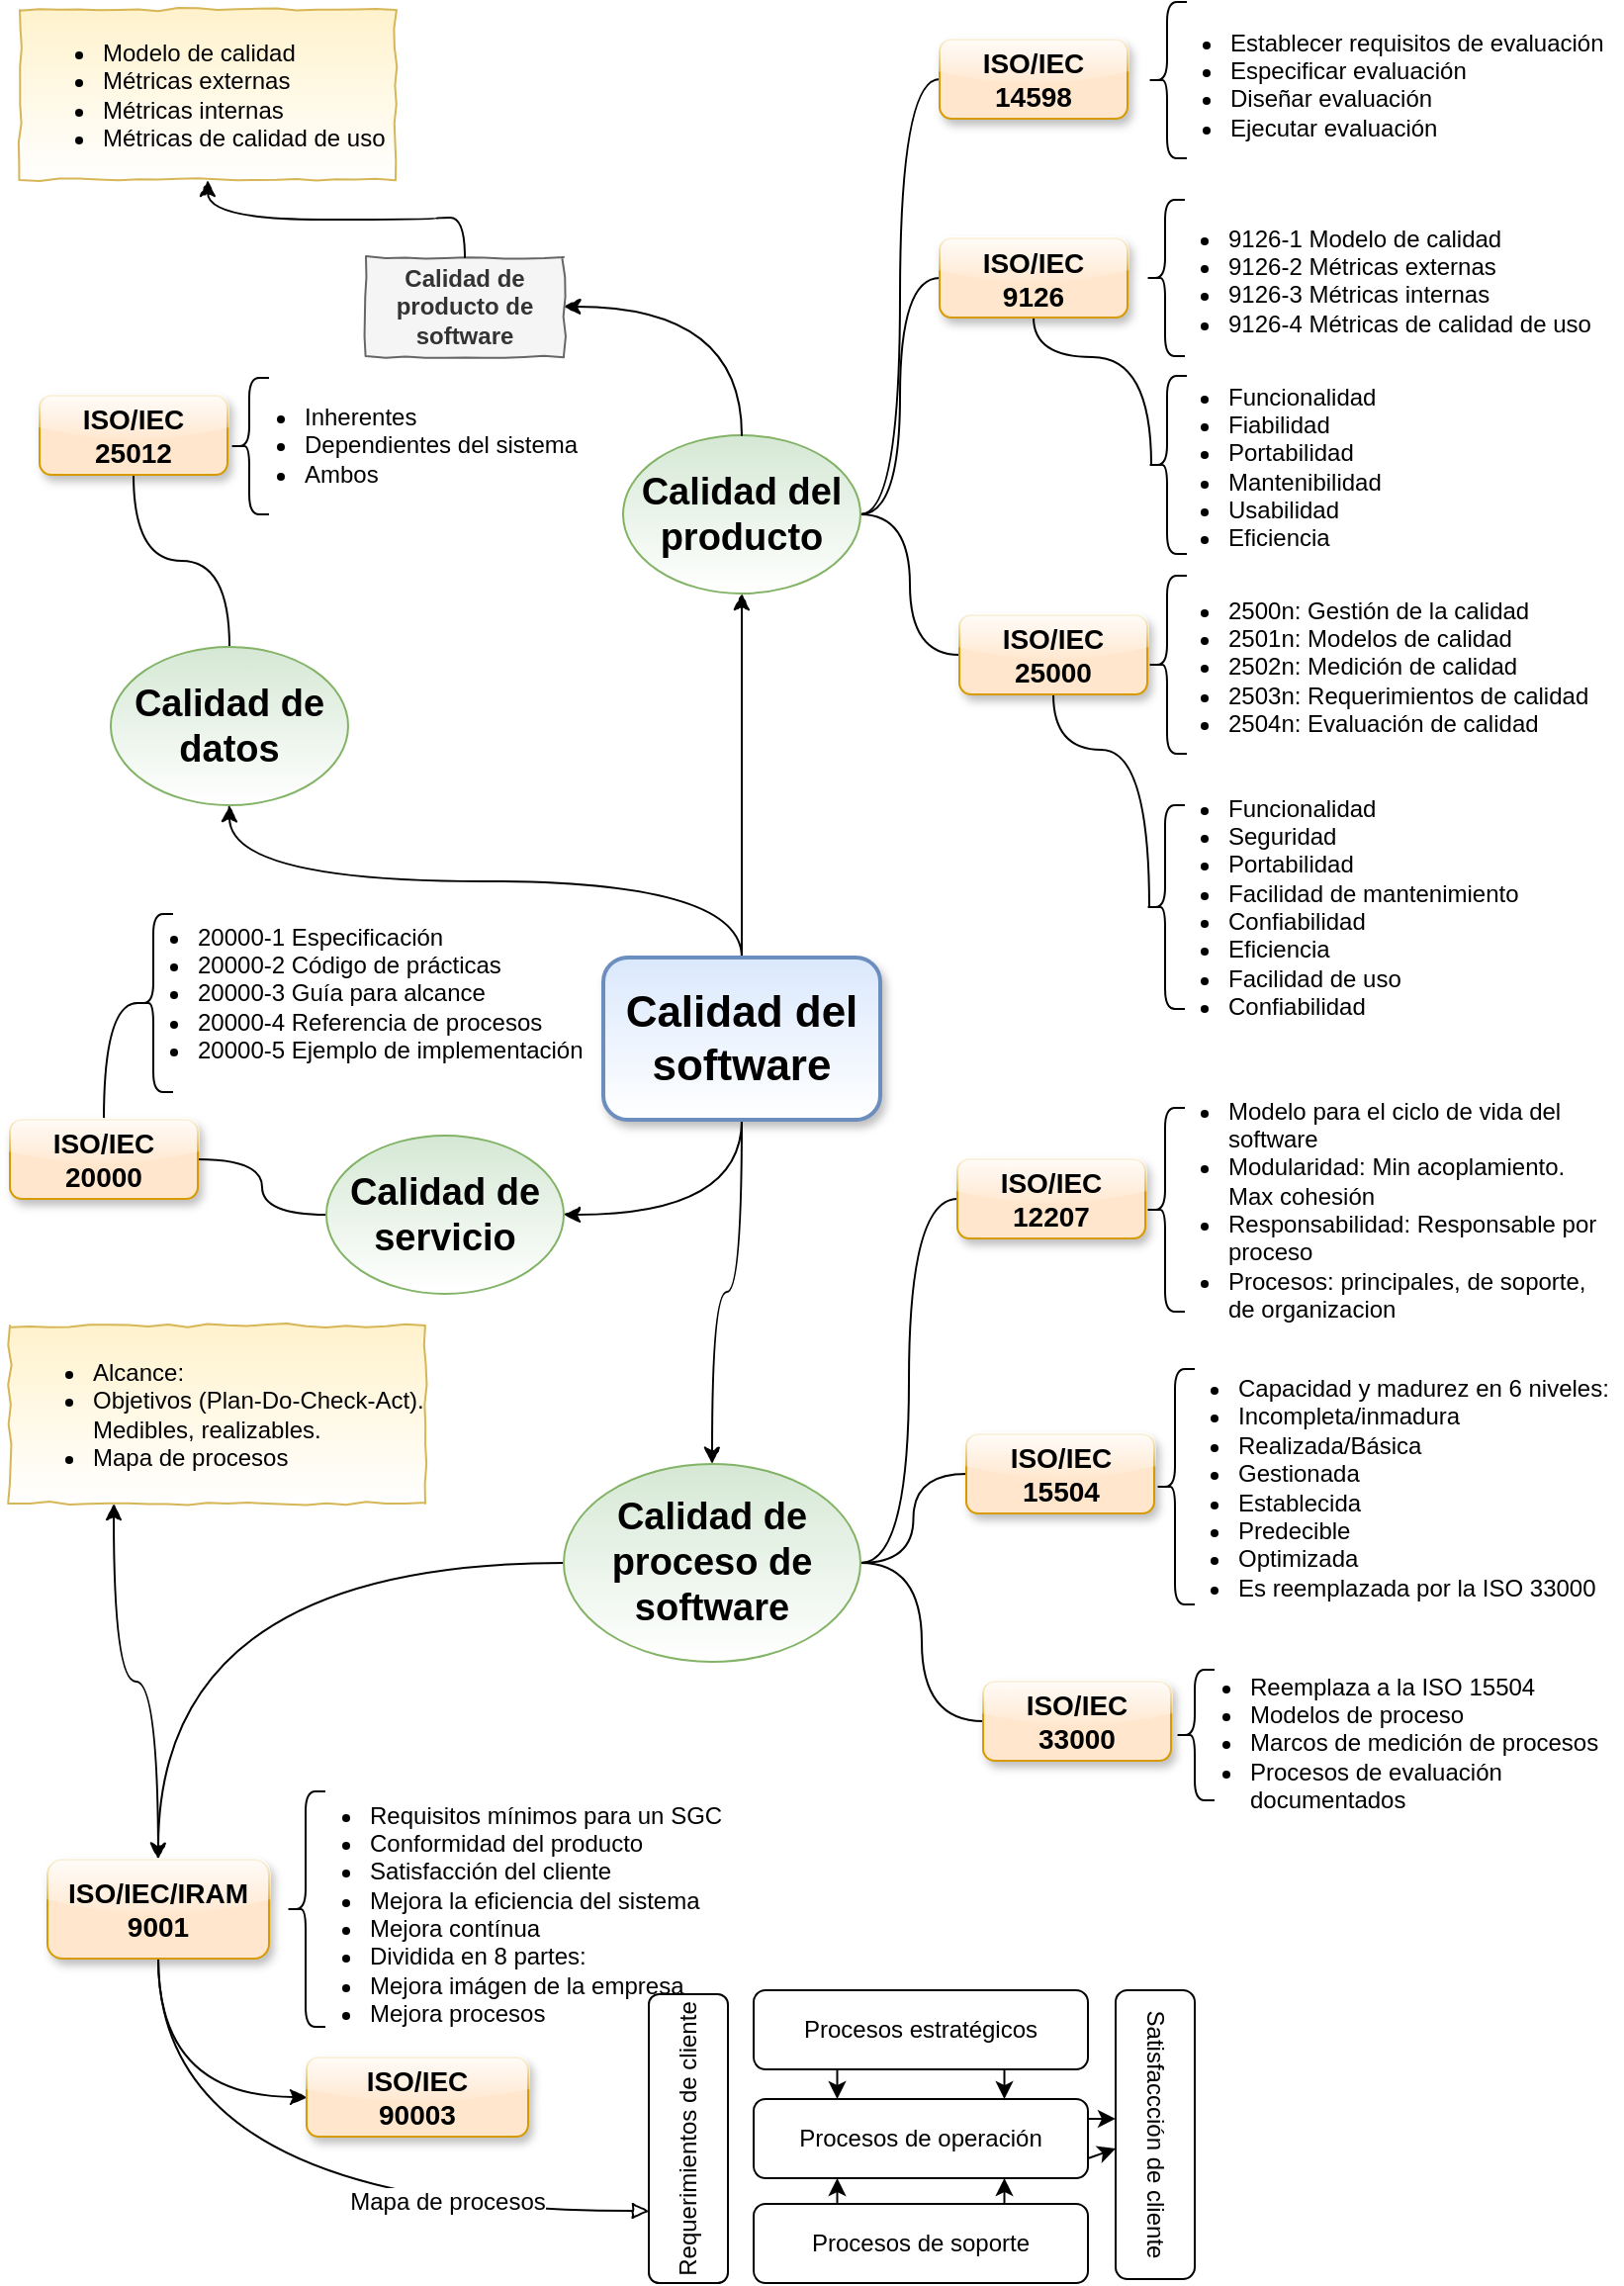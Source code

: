 <mxfile version="10.8.8"><diagram id="dyF4PiZ7sLknxEO85N0I" name="Page-1"><mxGraphModel dx="735" dy="697" grid="1" gridSize="10" guides="1" tooltips="1" connect="1" arrows="1" fold="1" page="1" pageScale="1" pageWidth="827" pageHeight="1169" math="0" shadow="0"><root><mxCell id="0"/><mxCell id="1" parent="0"/><mxCell id="z-kjTzgFeVK8PmVfcl-M-7" value="&lt;ul&gt;&lt;li&gt;Funcionalidad&lt;/li&gt;&lt;li&gt;Fiabilidad&lt;/li&gt;&lt;li&gt;Portabilidad&lt;/li&gt;&lt;li&gt;Mantenibilidad&lt;/li&gt;&lt;li&gt;Usabilidad&lt;/li&gt;&lt;li&gt;Eficiencia&lt;/li&gt;&lt;/ul&gt;" style="text;strokeColor=none;fillColor=none;html=1;whiteSpace=wrap;verticalAlign=middle;overflow=hidden;" vertex="1" parent="1"><mxGeometry x="584" y="189" width="240" height="100" as="geometry"/></mxCell><mxCell id="EB0LPazblmAnptmsRgI--60" style="edgeStyle=orthogonalEdgeStyle;curved=1;comic=1;jumpStyle=sharp;orthogonalLoop=1;jettySize=auto;html=1;entryX=0.5;entryY=1;entryDx=0;entryDy=0;strokeColor=#000000;fontFamily=Comic Sans MS;" parent="1" source="EB0LPazblmAnptmsRgI--1" target="EB0LPazblmAnptmsRgI--2" edge="1"><mxGeometry relative="1" as="geometry"/></mxCell><mxCell id="z-kjTzgFeVK8PmVfcl-M-27" style="edgeStyle=orthogonalEdgeStyle;curved=1;rounded=0;comic=1;orthogonalLoop=1;jettySize=auto;html=1;startArrow=none;startFill=0;endArrow=classic;endFill=1;exitX=0.5;exitY=0;exitDx=0;exitDy=0;" edge="1" parent="1" source="EB0LPazblmAnptmsRgI--1" target="z-kjTzgFeVK8PmVfcl-M-19"><mxGeometry relative="1" as="geometry"/></mxCell><mxCell id="z-kjTzgFeVK8PmVfcl-M-33" style="edgeStyle=orthogonalEdgeStyle;curved=1;rounded=0;comic=1;orthogonalLoop=1;jettySize=auto;html=1;entryX=1;entryY=0.5;entryDx=0;entryDy=0;startArrow=none;startFill=0;endArrow=classic;endFill=1;exitX=0.5;exitY=1;exitDx=0;exitDy=0;" edge="1" parent="1" source="EB0LPazblmAnptmsRgI--1" target="z-kjTzgFeVK8PmVfcl-M-28"><mxGeometry relative="1" as="geometry"/></mxCell><mxCell id="z-kjTzgFeVK8PmVfcl-M-44" style="edgeStyle=orthogonalEdgeStyle;curved=1;rounded=0;comic=1;orthogonalLoop=1;jettySize=auto;html=1;entryX=0.5;entryY=0;entryDx=0;entryDy=0;startArrow=none;startFill=0;endArrow=classic;endFill=1;" edge="1" parent="1" source="EB0LPazblmAnptmsRgI--1" target="z-kjTzgFeVK8PmVfcl-M-35"><mxGeometry relative="1" as="geometry"/></mxCell><mxCell id="EB0LPazblmAnptmsRgI--1" value="&lt;b style=&quot;font-size: 22px&quot;&gt;&lt;font style=&quot;font-size: 22px&quot; face=&quot;Helvetica&quot;&gt;Calidad del software&lt;/font&gt;&lt;/b&gt;" style="rounded=1;whiteSpace=wrap;html=1;fillColor=#dae8fc;strokeColor=#6c8ebf;strokeWidth=2;fontFamily=Verdana;fontSize=22;fontStyle=0;labelBorderColor=none;gradientDirection=south;gradientColor=#ffffff;glass=0;shadow=1;comic=0;" parent="1" vertex="1"><mxGeometry x="310" y="494" width="140" height="82" as="geometry"/></mxCell><mxCell id="z-kjTzgFeVK8PmVfcl-M-16" style="edgeStyle=orthogonalEdgeStyle;curved=1;rounded=0;comic=1;orthogonalLoop=1;jettySize=auto;html=1;entryX=0;entryY=0.5;entryDx=0;entryDy=0;startArrow=none;startFill=0;endArrow=none;endFill=0;" edge="1" parent="1" source="EB0LPazblmAnptmsRgI--2" target="le-YumDXOuDUO7l84W3Y-89"><mxGeometry relative="1" as="geometry"/></mxCell><mxCell id="z-kjTzgFeVK8PmVfcl-M-17" style="edgeStyle=orthogonalEdgeStyle;curved=1;rounded=0;comic=1;orthogonalLoop=1;jettySize=auto;html=1;entryX=0;entryY=0.5;entryDx=0;entryDy=0;startArrow=none;startFill=0;endArrow=none;endFill=0;" edge="1" parent="1" source="EB0LPazblmAnptmsRgI--2" target="z-kjTzgFeVK8PmVfcl-M-3"><mxGeometry relative="1" as="geometry"/></mxCell><mxCell id="z-kjTzgFeVK8PmVfcl-M-18" style="edgeStyle=orthogonalEdgeStyle;curved=1;rounded=0;comic=1;orthogonalLoop=1;jettySize=auto;html=1;entryX=0;entryY=0.5;entryDx=0;entryDy=0;startArrow=none;startFill=0;endArrow=none;endFill=0;" edge="1" parent="1" source="EB0LPazblmAnptmsRgI--2" target="z-kjTzgFeVK8PmVfcl-M-10"><mxGeometry relative="1" as="geometry"/></mxCell><mxCell id="EB0LPazblmAnptmsRgI--2" value="&lt;b&gt;&lt;font style=&quot;font-size: 19px&quot;&gt;Calidad del producto&lt;/font&gt;&lt;/b&gt;" style="ellipse;whiteSpace=wrap;html=1;fillColor=#d5e8d4;strokeColor=#82b366;gradientColor=#ffffff;shadow=0;" parent="1" vertex="1"><mxGeometry x="320" y="230" width="120" height="80" as="geometry"/></mxCell><mxCell id="le-YumDXOuDUO7l84W3Y-26" style="edgeStyle=orthogonalEdgeStyle;curved=1;comic=1;orthogonalLoop=1;jettySize=auto;html=1;entryX=0.5;entryY=0;entryDx=0;entryDy=0;fontFamily=Helvetica;strokeColor=#000000;endArrow=none;endFill=0;startArrow=classic;startFill=1;" parent="1" source="le-YumDXOuDUO7l84W3Y-17" target="EB0LPazblmAnptmsRgI--2" edge="1"><mxGeometry relative="1" as="geometry"/></mxCell><mxCell id="le-YumDXOuDUO7l84W3Y-17" value="&lt;b&gt;Calidad de producto de software&lt;/b&gt;" style="text;html=1;strokeColor=#666666;fillColor=#f5f5f5;align=center;verticalAlign=middle;whiteSpace=wrap;rounded=0;comic=1;fontColor=#333333;" parent="1" vertex="1"><mxGeometry x="190" y="140" width="100" height="50" as="geometry"/></mxCell><mxCell id="le-YumDXOuDUO7l84W3Y-27" style="edgeStyle=orthogonalEdgeStyle;curved=1;comic=1;orthogonalLoop=1;jettySize=auto;html=1;entryX=0.5;entryY=0;entryDx=0;entryDy=0;endArrow=none;endFill=0;strokeColor=#000000;fontFamily=Helvetica;startArrow=classic;startFill=1;" parent="1" source="le-YumDXOuDUO7l84W3Y-18" target="le-YumDXOuDUO7l84W3Y-17" edge="1"><mxGeometry relative="1" as="geometry"/></mxCell><mxCell id="le-YumDXOuDUO7l84W3Y-18" value="&lt;ul&gt;&lt;li&gt;Modelo de calidad&lt;/li&gt;&lt;li&gt;Métricas externas&lt;/li&gt;&lt;li&gt;Métricas internas&lt;/li&gt;&lt;li&gt;Métricas de calidad de uso&lt;/li&gt;&lt;/ul&gt;" style="text;strokeColor=#d6b656;fillColor=#fff2cc;html=1;whiteSpace=wrap;verticalAlign=middle;overflow=hidden;rounded=0;glass=0;shadow=0;comic=1;gradientColor=#ffffff;fontFamily=Helvetica;fontStyle=0" parent="1" vertex="1"><mxGeometry x="15" y="15" width="190" height="86" as="geometry"/></mxCell><mxCell id="le-YumDXOuDUO7l84W3Y-89" value="&lt;b style=&quot;font-size: 14px&quot;&gt;ISO/IEC&lt;br&gt;14598&lt;br&gt;&lt;/b&gt;" style="text;html=1;strokeColor=#d79b00;fillColor=#ffe6cc;align=center;verticalAlign=middle;whiteSpace=wrap;rounded=1;comic=0;shadow=1;glass=1;fontSize=14;" parent="1" vertex="1"><mxGeometry x="480" y="30" width="95" height="40" as="geometry"/></mxCell><mxCell id="z-kjTzgFeVK8PmVfcl-M-1" value="" style="shape=curlyBracket;whiteSpace=wrap;html=1;rounded=1;" vertex="1" parent="1"><mxGeometry x="585" y="11" width="20" height="79" as="geometry"/></mxCell><mxCell id="z-kjTzgFeVK8PmVfcl-M-2" value="&lt;ul&gt;&lt;li&gt;Establecer requisitos de evaluación&lt;/li&gt;&lt;li&gt;Especificar evaluación&lt;/li&gt;&lt;li&gt;Diseñar evaluación&lt;/li&gt;&lt;li&gt;Ejecutar evaluación&lt;/li&gt;&lt;/ul&gt;" style="text;strokeColor=none;fillColor=none;html=1;whiteSpace=wrap;verticalAlign=middle;overflow=hidden;" vertex="1" parent="1"><mxGeometry x="585" y="10" width="240" height="80" as="geometry"/></mxCell><mxCell id="z-kjTzgFeVK8PmVfcl-M-8" style="edgeStyle=orthogonalEdgeStyle;rounded=0;orthogonalLoop=1;jettySize=auto;html=1;entryX=0.1;entryY=0.5;entryDx=0;entryDy=0;entryPerimeter=0;comic=1;exitX=0.5;exitY=1;exitDx=0;exitDy=0;curved=1;startArrow=none;startFill=0;endArrow=none;endFill=0;" edge="1" parent="1" source="z-kjTzgFeVK8PmVfcl-M-3" target="z-kjTzgFeVK8PmVfcl-M-6"><mxGeometry relative="1" as="geometry"/></mxCell><mxCell id="z-kjTzgFeVK8PmVfcl-M-3" value="&lt;b style=&quot;font-size: 14px&quot;&gt;ISO/IEC&lt;br&gt;9126&lt;br&gt;&lt;/b&gt;" style="text;html=1;strokeColor=#d79b00;fillColor=#ffe6cc;align=center;verticalAlign=middle;whiteSpace=wrap;rounded=1;comic=0;shadow=1;glass=1;fontSize=14;" vertex="1" parent="1"><mxGeometry x="480" y="130.5" width="95" height="40" as="geometry"/></mxCell><mxCell id="z-kjTzgFeVK8PmVfcl-M-4" value="" style="shape=curlyBracket;whiteSpace=wrap;html=1;rounded=1;" vertex="1" parent="1"><mxGeometry x="584" y="111" width="20" height="79" as="geometry"/></mxCell><mxCell id="z-kjTzgFeVK8PmVfcl-M-5" value="&lt;ul&gt;&lt;li&gt;9126-1 Modelo de calidad&lt;/li&gt;&lt;li&gt;9126-2 Métricas externas&lt;/li&gt;&lt;li&gt;9126-3 Métricas internas&lt;/li&gt;&lt;li&gt;9126-4 Métricas de calidad de uso&lt;/li&gt;&lt;/ul&gt;" style="text;strokeColor=none;fillColor=none;html=1;whiteSpace=wrap;verticalAlign=middle;overflow=hidden;" vertex="1" parent="1"><mxGeometry x="584" y="109" width="240" height="80" as="geometry"/></mxCell><mxCell id="z-kjTzgFeVK8PmVfcl-M-6" value="" style="shape=curlyBracket;whiteSpace=wrap;html=1;rounded=1;" vertex="1" parent="1"><mxGeometry x="585" y="200" width="20" height="90" as="geometry"/></mxCell><mxCell id="z-kjTzgFeVK8PmVfcl-M-15" style="edgeStyle=orthogonalEdgeStyle;curved=1;rounded=0;comic=1;orthogonalLoop=1;jettySize=auto;html=1;entryX=0.1;entryY=0.5;entryDx=0;entryDy=0;entryPerimeter=0;startArrow=none;startFill=0;endArrow=none;endFill=0;" edge="1" parent="1" source="z-kjTzgFeVK8PmVfcl-M-10" target="z-kjTzgFeVK8PmVfcl-M-14"><mxGeometry relative="1" as="geometry"/></mxCell><mxCell id="z-kjTzgFeVK8PmVfcl-M-10" value="&lt;b style=&quot;font-size: 14px&quot;&gt;ISO/IEC&lt;br&gt;25000&lt;br&gt;&lt;/b&gt;" style="text;html=1;strokeColor=#d79b00;fillColor=#ffe6cc;align=center;verticalAlign=middle;whiteSpace=wrap;rounded=1;comic=0;shadow=1;glass=1;fontSize=14;" vertex="1" parent="1"><mxGeometry x="490" y="321" width="95" height="40" as="geometry"/></mxCell><mxCell id="z-kjTzgFeVK8PmVfcl-M-11" value="&lt;ul&gt;&lt;li&gt;2500n: Gestión de la calidad&lt;/li&gt;&lt;li&gt;2501n: Modelos de calidad&lt;/li&gt;&lt;li&gt;2502n: Medición de calidad&lt;/li&gt;&lt;li&gt;2503n: Requerimientos de calidad&lt;/li&gt;&lt;li&gt;2504n: Evaluación de calidad&lt;/li&gt;&lt;/ul&gt;" style="text;strokeColor=none;fillColor=none;html=1;whiteSpace=wrap;verticalAlign=middle;overflow=hidden;" vertex="1" parent="1"><mxGeometry x="584" y="297" width="240" height="100" as="geometry"/></mxCell><mxCell id="z-kjTzgFeVK8PmVfcl-M-12" value="" style="shape=curlyBracket;whiteSpace=wrap;html=1;rounded=1;" vertex="1" parent="1"><mxGeometry x="585" y="301" width="20" height="90" as="geometry"/></mxCell><mxCell id="z-kjTzgFeVK8PmVfcl-M-13" value="&lt;ul&gt;&lt;li&gt;Funcionalidad&lt;/li&gt;&lt;li&gt;Seguridad&lt;/li&gt;&lt;li&gt;Portabilidad&lt;/li&gt;&lt;li&gt;Facilidad de mantenimiento&lt;/li&gt;&lt;li&gt;Confiabilidad&lt;/li&gt;&lt;li&gt;Eficiencia&lt;/li&gt;&lt;li&gt;Facilidad de uso&lt;/li&gt;&lt;li&gt;Confiabilidad&lt;/li&gt;&lt;/ul&gt;" style="text;strokeColor=none;fillColor=none;html=1;whiteSpace=wrap;verticalAlign=middle;overflow=hidden;" vertex="1" parent="1"><mxGeometry x="584" y="397" width="231" height="130" as="geometry"/></mxCell><mxCell id="z-kjTzgFeVK8PmVfcl-M-14" value="" style="shape=curlyBracket;whiteSpace=wrap;html=1;rounded=1;" vertex="1" parent="1"><mxGeometry x="584" y="417" width="20" height="103" as="geometry"/></mxCell><mxCell id="z-kjTzgFeVK8PmVfcl-M-26" style="edgeStyle=orthogonalEdgeStyle;curved=1;rounded=0;comic=1;orthogonalLoop=1;jettySize=auto;html=1;startArrow=none;startFill=0;endArrow=none;endFill=0;" edge="1" parent="1" source="z-kjTzgFeVK8PmVfcl-M-19" target="z-kjTzgFeVK8PmVfcl-M-20"><mxGeometry relative="1" as="geometry"/></mxCell><mxCell id="z-kjTzgFeVK8PmVfcl-M-19" value="&lt;b&gt;&lt;font style=&quot;font-size: 19px&quot;&gt;Calidad de datos&lt;/font&gt;&lt;/b&gt;" style="ellipse;whiteSpace=wrap;html=1;fillColor=#d5e8d4;strokeColor=#82b366;gradientColor=#ffffff;shadow=0;" vertex="1" parent="1"><mxGeometry x="61" y="337" width="120" height="80" as="geometry"/></mxCell><mxCell id="z-kjTzgFeVK8PmVfcl-M-20" value="&lt;b style=&quot;font-size: 14px&quot;&gt;ISO/IEC&lt;br&gt;25012&lt;br&gt;&lt;/b&gt;" style="text;html=1;strokeColor=#d79b00;fillColor=#ffe6cc;align=center;verticalAlign=middle;whiteSpace=wrap;rounded=1;comic=0;shadow=1;glass=1;fontSize=14;" vertex="1" parent="1"><mxGeometry x="25" y="210" width="95" height="40" as="geometry"/></mxCell><mxCell id="z-kjTzgFeVK8PmVfcl-M-22" value="&lt;ul&gt;&lt;li&gt;Inherentes&lt;/li&gt;&lt;li&gt;Dependientes del sistema&lt;/li&gt;&lt;li&gt;Ambos&lt;/li&gt;&lt;/ul&gt;" style="text;strokeColor=none;fillColor=none;html=1;whiteSpace=wrap;verticalAlign=middle;overflow=hidden;" vertex="1" parent="1"><mxGeometry x="117" y="185" width="190" height="100" as="geometry"/></mxCell><mxCell id="z-kjTzgFeVK8PmVfcl-M-23" value="" style="shape=curlyBracket;whiteSpace=wrap;html=1;rounded=1;" vertex="1" parent="1"><mxGeometry x="121" y="201" width="20" height="69" as="geometry"/></mxCell><mxCell id="z-kjTzgFeVK8PmVfcl-M-34" style="edgeStyle=orthogonalEdgeStyle;curved=1;rounded=0;comic=1;orthogonalLoop=1;jettySize=auto;html=1;entryX=1;entryY=0.5;entryDx=0;entryDy=0;startArrow=none;startFill=0;endArrow=none;endFill=0;" edge="1" parent="1" source="z-kjTzgFeVK8PmVfcl-M-28" target="z-kjTzgFeVK8PmVfcl-M-29"><mxGeometry relative="1" as="geometry"/></mxCell><mxCell id="z-kjTzgFeVK8PmVfcl-M-28" value="&lt;b&gt;&lt;font style=&quot;font-size: 19px&quot;&gt;Calidad de servicio&lt;/font&gt;&lt;/b&gt;" style="ellipse;whiteSpace=wrap;html=1;fillColor=#d5e8d4;strokeColor=#82b366;gradientColor=#ffffff;shadow=0;" vertex="1" parent="1"><mxGeometry x="170" y="584" width="120" height="80" as="geometry"/></mxCell><mxCell id="z-kjTzgFeVK8PmVfcl-M-32" style="edgeStyle=orthogonalEdgeStyle;curved=1;rounded=0;comic=1;orthogonalLoop=1;jettySize=auto;html=1;entryX=0.1;entryY=0.5;entryDx=0;entryDy=0;entryPerimeter=0;startArrow=none;startFill=0;endArrow=none;endFill=0;" edge="1" parent="1" source="z-kjTzgFeVK8PmVfcl-M-29" target="z-kjTzgFeVK8PmVfcl-M-31"><mxGeometry relative="1" as="geometry"><Array as="points"><mxPoint x="58" y="517"/></Array></mxGeometry></mxCell><mxCell id="z-kjTzgFeVK8PmVfcl-M-29" value="&lt;b style=&quot;font-size: 14px&quot;&gt;ISO/IEC&lt;br&gt;20000&lt;br&gt;&lt;/b&gt;" style="text;html=1;strokeColor=#d79b00;fillColor=#ffe6cc;align=center;verticalAlign=middle;whiteSpace=wrap;rounded=1;comic=0;shadow=1;glass=1;fontSize=14;" vertex="1" parent="1"><mxGeometry x="10" y="576" width="95" height="40" as="geometry"/></mxCell><mxCell id="z-kjTzgFeVK8PmVfcl-M-30" value="&lt;ul&gt;&lt;li&gt;20000-1 Especificación&lt;/li&gt;&lt;li&gt;20000-2 Código de prácticas&lt;/li&gt;&lt;li&gt;20000-3 Guía para alcance&lt;/li&gt;&lt;li&gt;20000-4 Referencia de procesos&lt;/li&gt;&lt;li&gt;20000-5 Ejemplo de implementación&lt;/li&gt;&lt;/ul&gt;" style="text;strokeColor=none;fillColor=none;html=1;whiteSpace=wrap;verticalAlign=middle;overflow=hidden;" vertex="1" parent="1"><mxGeometry x="62.5" y="462" width="240" height="100" as="geometry"/></mxCell><mxCell id="z-kjTzgFeVK8PmVfcl-M-31" value="" style="shape=curlyBracket;whiteSpace=wrap;html=1;rounded=1;" vertex="1" parent="1"><mxGeometry x="72.5" y="472" width="20" height="90" as="geometry"/></mxCell><mxCell id="z-kjTzgFeVK8PmVfcl-M-45" style="edgeStyle=orthogonalEdgeStyle;curved=1;rounded=0;comic=1;orthogonalLoop=1;jettySize=auto;html=1;entryX=0;entryY=0.5;entryDx=0;entryDy=0;startArrow=none;startFill=0;endArrow=none;endFill=0;" edge="1" parent="1" source="z-kjTzgFeVK8PmVfcl-M-35" target="z-kjTzgFeVK8PmVfcl-M-38"><mxGeometry relative="1" as="geometry"/></mxCell><mxCell id="z-kjTzgFeVK8PmVfcl-M-46" style="edgeStyle=orthogonalEdgeStyle;curved=1;rounded=0;comic=1;orthogonalLoop=1;jettySize=auto;html=1;entryX=0;entryY=0.5;entryDx=0;entryDy=0;startArrow=none;startFill=0;endArrow=none;endFill=0;" edge="1" parent="1" source="z-kjTzgFeVK8PmVfcl-M-35" target="z-kjTzgFeVK8PmVfcl-M-41"><mxGeometry relative="1" as="geometry"/></mxCell><mxCell id="z-kjTzgFeVK8PmVfcl-M-47" style="edgeStyle=orthogonalEdgeStyle;curved=1;rounded=0;comic=1;orthogonalLoop=1;jettySize=auto;html=1;entryX=0;entryY=0.5;entryDx=0;entryDy=0;startArrow=none;startFill=0;endArrow=none;endFill=0;" edge="1" parent="1" source="z-kjTzgFeVK8PmVfcl-M-35" target="z-kjTzgFeVK8PmVfcl-M-43"><mxGeometry relative="1" as="geometry"/></mxCell><mxCell id="z-kjTzgFeVK8PmVfcl-M-57" style="edgeStyle=orthogonalEdgeStyle;curved=1;rounded=0;comic=1;orthogonalLoop=1;jettySize=auto;html=1;startArrow=none;startFill=0;endArrow=classic;endFill=1;" edge="1" parent="1" source="z-kjTzgFeVK8PmVfcl-M-35" target="z-kjTzgFeVK8PmVfcl-M-50"><mxGeometry relative="1" as="geometry"/></mxCell><mxCell id="z-kjTzgFeVK8PmVfcl-M-35" value="&lt;b&gt;&lt;font style=&quot;font-size: 19px&quot;&gt;Calidad de proceso de software&lt;/font&gt;&lt;/b&gt;" style="ellipse;whiteSpace=wrap;html=1;fillColor=#d5e8d4;strokeColor=#82b366;gradientColor=#ffffff;shadow=0;" vertex="1" parent="1"><mxGeometry x="290" y="750" width="150" height="100" as="geometry"/></mxCell><mxCell id="z-kjTzgFeVK8PmVfcl-M-36" value="&lt;ul&gt;&lt;li&gt;Modelo para el ciclo de vida del software&lt;/li&gt;&lt;li&gt;Modularidad: Min acoplamiento. Max cohesión&lt;/li&gt;&lt;li&gt;Responsabilidad: Responsable por proceso&lt;/li&gt;&lt;li&gt;Procesos: principales, de soporte, de organizacion&lt;/li&gt;&lt;/ul&gt;" style="text;strokeColor=none;fillColor=none;html=1;whiteSpace=wrap;verticalAlign=middle;overflow=hidden;" vertex="1" parent="1"><mxGeometry x="584" y="550" width="231" height="130" as="geometry"/></mxCell><mxCell id="z-kjTzgFeVK8PmVfcl-M-37" value="" style="shape=curlyBracket;whiteSpace=wrap;html=1;rounded=1;" vertex="1" parent="1"><mxGeometry x="584" y="570" width="20" height="103" as="geometry"/></mxCell><mxCell id="z-kjTzgFeVK8PmVfcl-M-38" value="&lt;b style=&quot;font-size: 14px&quot;&gt;ISO/IEC&lt;br&gt;12207&lt;br&gt;&lt;/b&gt;" style="text;html=1;strokeColor=#d79b00;fillColor=#ffe6cc;align=center;verticalAlign=middle;whiteSpace=wrap;rounded=1;comic=0;shadow=1;glass=1;fontSize=14;" vertex="1" parent="1"><mxGeometry x="489" y="596" width="95" height="40" as="geometry"/></mxCell><mxCell id="z-kjTzgFeVK8PmVfcl-M-39" value="&lt;ul&gt;&lt;li&gt;Capacidad y madurez en 6 niveles:&lt;/li&gt;&lt;li&gt;Incompleta/inmadura&lt;/li&gt;&lt;li&gt;Realizada/Básica&lt;/li&gt;&lt;li&gt;Gestionada&lt;/li&gt;&lt;li&gt;Establecida&lt;/li&gt;&lt;li&gt;Predecible&lt;/li&gt;&lt;li&gt;Optimizada&lt;/li&gt;&lt;li&gt;Es reemplazada por la ISO 33000&lt;/li&gt;&lt;/ul&gt;" style="text;strokeColor=none;fillColor=none;html=1;whiteSpace=wrap;verticalAlign=middle;overflow=hidden;" vertex="1" parent="1"><mxGeometry x="588.5" y="681.5" width="231" height="160" as="geometry"/></mxCell><mxCell id="z-kjTzgFeVK8PmVfcl-M-40" value="" style="shape=curlyBracket;whiteSpace=wrap;html=1;rounded=1;" vertex="1" parent="1"><mxGeometry x="589" y="702" width="20" height="119" as="geometry"/></mxCell><mxCell id="z-kjTzgFeVK8PmVfcl-M-41" value="&lt;b style=&quot;font-size: 14px&quot;&gt;ISO/IEC&lt;br&gt;15504&lt;br&gt;&lt;/b&gt;" style="text;html=1;strokeColor=#d79b00;fillColor=#ffe6cc;align=center;verticalAlign=middle;whiteSpace=wrap;rounded=1;comic=0;shadow=1;glass=1;fontSize=14;" vertex="1" parent="1"><mxGeometry x="493.5" y="735" width="95" height="40" as="geometry"/></mxCell><mxCell id="z-kjTzgFeVK8PmVfcl-M-43" value="&lt;b style=&quot;font-size: 14px&quot;&gt;ISO/IEC&lt;br&gt;33000&lt;br&gt;&lt;/b&gt;" style="text;html=1;strokeColor=#d79b00;fillColor=#ffe6cc;align=center;verticalAlign=middle;whiteSpace=wrap;rounded=1;comic=0;shadow=1;glass=1;fontSize=14;" vertex="1" parent="1"><mxGeometry x="502" y="860" width="95" height="40" as="geometry"/></mxCell><mxCell id="z-kjTzgFeVK8PmVfcl-M-48" value="&lt;ul&gt;&lt;li&gt;Reemplaza a la ISO 15504&lt;/li&gt;&lt;li&gt;Modelos de proceso&lt;/li&gt;&lt;li&gt;Marcos de medición de procesos&lt;/li&gt;&lt;li&gt;Procesos de evaluación documentados&lt;/li&gt;&lt;/ul&gt;" style="text;strokeColor=none;fillColor=none;html=1;whiteSpace=wrap;verticalAlign=middle;overflow=hidden;" vertex="1" parent="1"><mxGeometry x="595" y="841" width="230" height="90" as="geometry"/></mxCell><mxCell id="z-kjTzgFeVK8PmVfcl-M-49" value="" style="shape=curlyBracket;whiteSpace=wrap;html=1;rounded=1;" vertex="1" parent="1"><mxGeometry x="599" y="854" width="20" height="66" as="geometry"/></mxCell><mxCell id="z-kjTzgFeVK8PmVfcl-M-58" style="edgeStyle=orthogonalEdgeStyle;curved=1;rounded=0;comic=1;orthogonalLoop=1;jettySize=auto;html=1;entryX=0.25;entryY=1;entryDx=0;entryDy=0;startArrow=none;startFill=0;endArrow=classic;endFill=1;" edge="1" parent="1" source="z-kjTzgFeVK8PmVfcl-M-50" target="z-kjTzgFeVK8PmVfcl-M-53"><mxGeometry relative="1" as="geometry"/></mxCell><mxCell id="z-kjTzgFeVK8PmVfcl-M-59" style="edgeStyle=orthogonalEdgeStyle;curved=1;rounded=0;comic=1;orthogonalLoop=1;jettySize=auto;html=1;entryX=0;entryY=0.5;entryDx=0;entryDy=0;startArrow=none;startFill=0;endArrow=classic;endFill=1;exitX=0.5;exitY=1;exitDx=0;exitDy=0;" edge="1" parent="1" source="z-kjTzgFeVK8PmVfcl-M-50" target="z-kjTzgFeVK8PmVfcl-M-54"><mxGeometry relative="1" as="geometry"/></mxCell><mxCell id="z-kjTzgFeVK8PmVfcl-M-78" style="edgeStyle=orthogonalEdgeStyle;curved=1;rounded=0;comic=1;orthogonalLoop=1;jettySize=auto;html=1;entryX=1;entryY=0.25;entryDx=0;entryDy=0;startArrow=none;startFill=0;endArrow=block;endFill=0;exitX=0.5;exitY=1;exitDx=0;exitDy=0;" edge="1" parent="1" source="z-kjTzgFeVK8PmVfcl-M-50" target="z-kjTzgFeVK8PmVfcl-M-67"><mxGeometry relative="1" as="geometry"/></mxCell><mxCell id="z-kjTzgFeVK8PmVfcl-M-79" value="Mapa de procesos" style="text;html=1;resizable=0;points=[];align=center;verticalAlign=middle;labelBackgroundColor=#ffffff;" vertex="1" connectable="0" parent="z-kjTzgFeVK8PmVfcl-M-78"><mxGeometry x="0.455" y="5" relative="1" as="geometry"><mxPoint as="offset"/></mxGeometry></mxCell><mxCell id="z-kjTzgFeVK8PmVfcl-M-50" value="&lt;b style=&quot;font-size: 14px&quot;&gt;ISO/IEC/IRAM&lt;br&gt;9001&lt;br&gt;&lt;/b&gt;" style="text;html=1;strokeColor=#d79b00;fillColor=#ffe6cc;align=center;verticalAlign=middle;whiteSpace=wrap;rounded=1;comic=0;shadow=1;glass=1;fontSize=14;" vertex="1" parent="1"><mxGeometry x="29" y="950" width="112" height="50" as="geometry"/></mxCell><mxCell id="z-kjTzgFeVK8PmVfcl-M-51" value="&lt;ul&gt;&lt;li&gt;Requisitos mínimos para un SGC&lt;/li&gt;&lt;li&gt;Conformidad del producto&lt;/li&gt;&lt;li&gt;Satisfacción del cliente&lt;/li&gt;&lt;li&gt;Mejora la eficiencia del sistema&lt;/li&gt;&lt;li&gt;Mejora contínua&lt;/li&gt;&lt;li&gt;Dividida en 8 partes:&lt;/li&gt;&lt;li&gt;Mejora imágen de la empresa&lt;/li&gt;&lt;li&gt;Mejora procesos&lt;/li&gt;&lt;/ul&gt;" style="text;strokeColor=none;fillColor=none;html=1;whiteSpace=wrap;verticalAlign=middle;overflow=hidden;" vertex="1" parent="1"><mxGeometry x="149.5" y="906" width="231" height="130" as="geometry"/></mxCell><mxCell id="z-kjTzgFeVK8PmVfcl-M-52" value="" style="shape=curlyBracket;whiteSpace=wrap;html=1;rounded=1;" vertex="1" parent="1"><mxGeometry x="149.5" y="915.5" width="20" height="119" as="geometry"/></mxCell><mxCell id="z-kjTzgFeVK8PmVfcl-M-53" value="&lt;ul&gt;&lt;li&gt;Alcance:&lt;/li&gt;&lt;li&gt;Objetivos (Plan-Do-Check-Act). Medibles, realizables.&lt;/li&gt;&lt;li&gt;Mapa de procesos&lt;/li&gt;&lt;/ul&gt;" style="text;strokeColor=#d6b656;fillColor=#fff2cc;html=1;whiteSpace=wrap;verticalAlign=middle;overflow=hidden;rounded=0;glass=0;shadow=0;comic=1;gradientColor=#ffffff;fontFamily=Helvetica;fontStyle=0" vertex="1" parent="1"><mxGeometry x="10" y="680" width="210" height="90" as="geometry"/></mxCell><mxCell id="z-kjTzgFeVK8PmVfcl-M-54" value="&lt;b style=&quot;font-size: 14px&quot;&gt;ISO/IEC&lt;br&gt;90003&lt;br&gt;&lt;/b&gt;" style="text;html=1;strokeColor=#d79b00;fillColor=#ffe6cc;align=center;verticalAlign=middle;whiteSpace=wrap;rounded=1;comic=0;shadow=1;glass=1;fontSize=14;" vertex="1" parent="1"><mxGeometry x="160" y="1050" width="112" height="40" as="geometry"/></mxCell><mxCell id="z-kjTzgFeVK8PmVfcl-M-77" value="" style="group" vertex="1" connectable="0" parent="1"><mxGeometry x="333" y="1016" width="276" height="148" as="geometry"/></mxCell><mxCell id="z-kjTzgFeVK8PmVfcl-M-56" value="Procesos estratégicos" style="rounded=1;whiteSpace=wrap;html=1;" vertex="1" parent="z-kjTzgFeVK8PmVfcl-M-77"><mxGeometry x="53" width="169" height="40" as="geometry"/></mxCell><mxCell id="z-kjTzgFeVK8PmVfcl-M-60" value="Procesos de operación" style="rounded=1;whiteSpace=wrap;html=1;" vertex="1" parent="z-kjTzgFeVK8PmVfcl-M-77"><mxGeometry x="53" y="55" width="169" height="40" as="geometry"/></mxCell><mxCell id="z-kjTzgFeVK8PmVfcl-M-61" value="Procesos de soporte" style="rounded=1;whiteSpace=wrap;html=1;" vertex="1" parent="z-kjTzgFeVK8PmVfcl-M-77"><mxGeometry x="53" y="108" width="169" height="40" as="geometry"/></mxCell><mxCell id="z-kjTzgFeVK8PmVfcl-M-64" value="Satisfaccción de cliente" style="rounded=1;whiteSpace=wrap;html=1;direction=west;flipV=0;horizontal=0;rotation=180;" vertex="1" parent="z-kjTzgFeVK8PmVfcl-M-77"><mxGeometry x="236" width="40" height="146" as="geometry"/></mxCell><mxCell id="z-kjTzgFeVK8PmVfcl-M-67" value="Requerimientos de cliente" style="rounded=1;whiteSpace=wrap;html=1;direction=west;flipV=0;horizontal=0;rotation=0;arcSize=13;" vertex="1" parent="z-kjTzgFeVK8PmVfcl-M-77"><mxGeometry y="2" width="40" height="146" as="geometry"/></mxCell><mxCell id="z-kjTzgFeVK8PmVfcl-M-71" value="" style="endArrow=classic;html=1;exitX=0.25;exitY=1;exitDx=0;exitDy=0;entryX=0.25;entryY=0;entryDx=0;entryDy=0;" edge="1" parent="z-kjTzgFeVK8PmVfcl-M-77" source="z-kjTzgFeVK8PmVfcl-M-56" target="z-kjTzgFeVK8PmVfcl-M-60"><mxGeometry width="50" height="50" relative="1" as="geometry"><mxPoint x="342" y="85" as="sourcePoint"/><mxPoint x="342" y="145" as="targetPoint"/></mxGeometry></mxCell><mxCell id="z-kjTzgFeVK8PmVfcl-M-72" value="" style="endArrow=classic;html=1;exitX=0.75;exitY=1;exitDx=0;exitDy=0;entryX=0.75;entryY=0;entryDx=0;entryDy=0;" edge="1" parent="z-kjTzgFeVK8PmVfcl-M-77" source="z-kjTzgFeVK8PmVfcl-M-56" target="z-kjTzgFeVK8PmVfcl-M-60"><mxGeometry width="50" height="50" relative="1" as="geometry"><mxPoint x="362" y="65" as="sourcePoint"/><mxPoint x="412" y="15" as="targetPoint"/></mxGeometry></mxCell><mxCell id="z-kjTzgFeVK8PmVfcl-M-73" value="" style="endArrow=classic;html=1;exitX=0.25;exitY=0;exitDx=0;exitDy=0;entryX=0.25;entryY=1;entryDx=0;entryDy=0;" edge="1" parent="z-kjTzgFeVK8PmVfcl-M-77" source="z-kjTzgFeVK8PmVfcl-M-61" target="z-kjTzgFeVK8PmVfcl-M-60"><mxGeometry width="50" height="50" relative="1" as="geometry"><mxPoint x="362" y="65" as="sourcePoint"/><mxPoint x="412" y="15" as="targetPoint"/></mxGeometry></mxCell><mxCell id="z-kjTzgFeVK8PmVfcl-M-74" value="" style="endArrow=classic;html=1;exitX=0.75;exitY=0;exitDx=0;exitDy=0;entryX=0.75;entryY=1;entryDx=0;entryDy=0;" edge="1" parent="z-kjTzgFeVK8PmVfcl-M-77" source="z-kjTzgFeVK8PmVfcl-M-61" target="z-kjTzgFeVK8PmVfcl-M-60"><mxGeometry width="50" height="50" relative="1" as="geometry"><mxPoint x="342" y="105" as="sourcePoint"/><mxPoint x="392" y="55" as="targetPoint"/></mxGeometry></mxCell><mxCell id="z-kjTzgFeVK8PmVfcl-M-75" value="" style="endArrow=classic;html=1;exitX=1;exitY=0.25;exitDx=0;exitDy=0;entryX=0;entryY=0.445;entryDx=0;entryDy=0;entryPerimeter=0;" edge="1" parent="z-kjTzgFeVK8PmVfcl-M-77" source="z-kjTzgFeVK8PmVfcl-M-60" target="z-kjTzgFeVK8PmVfcl-M-64"><mxGeometry width="50" height="50" relative="1" as="geometry"><mxPoint x="342" y="95" as="sourcePoint"/><mxPoint x="392" y="45" as="targetPoint"/></mxGeometry></mxCell><mxCell id="z-kjTzgFeVK8PmVfcl-M-76" value="" style="endArrow=classic;html=1;exitX=1;exitY=0.75;exitDx=0;exitDy=0;" edge="1" parent="z-kjTzgFeVK8PmVfcl-M-77" source="z-kjTzgFeVK8PmVfcl-M-60" target="z-kjTzgFeVK8PmVfcl-M-64"><mxGeometry width="50" height="50" relative="1" as="geometry"><mxPoint x="-88" y="215" as="sourcePoint"/><mxPoint x="-38" y="165" as="targetPoint"/></mxGeometry></mxCell></root></mxGraphModel></diagram></mxfile>